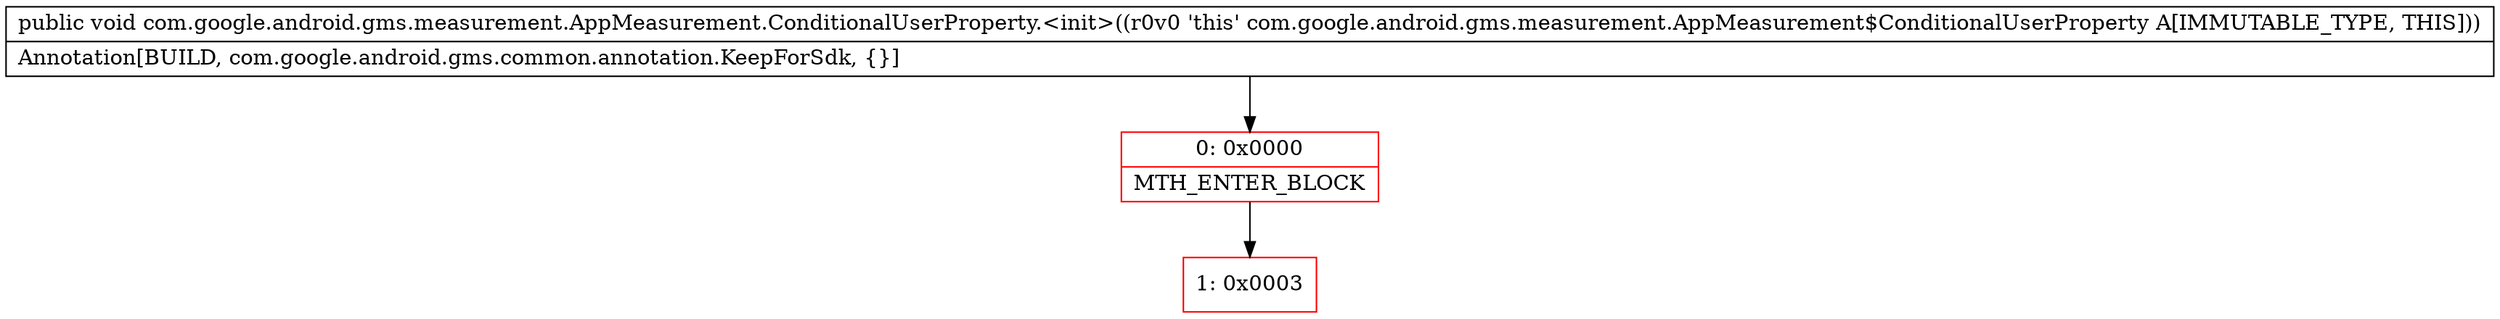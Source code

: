 digraph "CFG forcom.google.android.gms.measurement.AppMeasurement.ConditionalUserProperty.\<init\>()V" {
subgraph cluster_Region_245217046 {
label = "R(0)";
node [shape=record,color=blue];
}
Node_0 [shape=record,color=red,label="{0\:\ 0x0000|MTH_ENTER_BLOCK\l}"];
Node_1 [shape=record,color=red,label="{1\:\ 0x0003}"];
MethodNode[shape=record,label="{public void com.google.android.gms.measurement.AppMeasurement.ConditionalUserProperty.\<init\>((r0v0 'this' com.google.android.gms.measurement.AppMeasurement$ConditionalUserProperty A[IMMUTABLE_TYPE, THIS]))  | Annotation[BUILD, com.google.android.gms.common.annotation.KeepForSdk, \{\}]\l}"];
MethodNode -> Node_0;
Node_0 -> Node_1;
}

